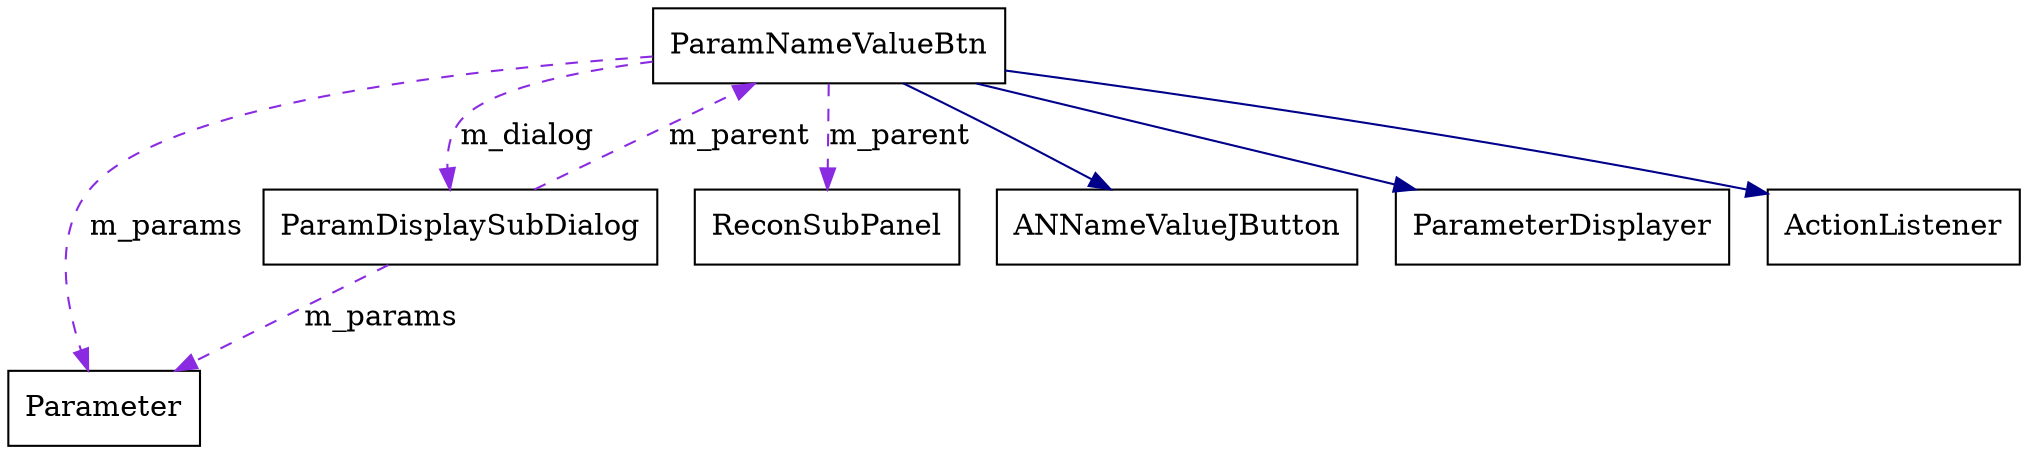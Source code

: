 digraph ParamNameValueBtn {
    node [shape = "box"]

    pnvb [label = "ParamNameValueBtn"];

    p [label = "Parameter"];
    pdsd [label = "ParamDisplaySubDialog"];
    rsp [label = "ReconSubPanel"]; // 这个变量定义的有问题 要么改成基类

    avb [label = "ANNameValueJButton"];
    pd [label = "ParameterDisplayer"];
    al [label = "ActionListener"];


    pnvb -> avb [color = "blue4"];
    pnvb -> pd [color = "blue4"];
    pnvb -> al [color = "blue4"];

    pnvb -> p [style = "dashed" color = "blueviolet" label = "m_params"];
    pnvb -> pdsd [style = "dashed" color = "blueviolet" label = "m_dialog"];
    pnvb -> rsp [style = "dashed" color = "blueviolet" label = "m_parent"];

    pdsd -> p [style = "dashed" color = "blueviolet" label = "m_params"];
    pdsd -> pnvb [style = "dashed" color = "blueviolet" label = "m_parent"];
}
